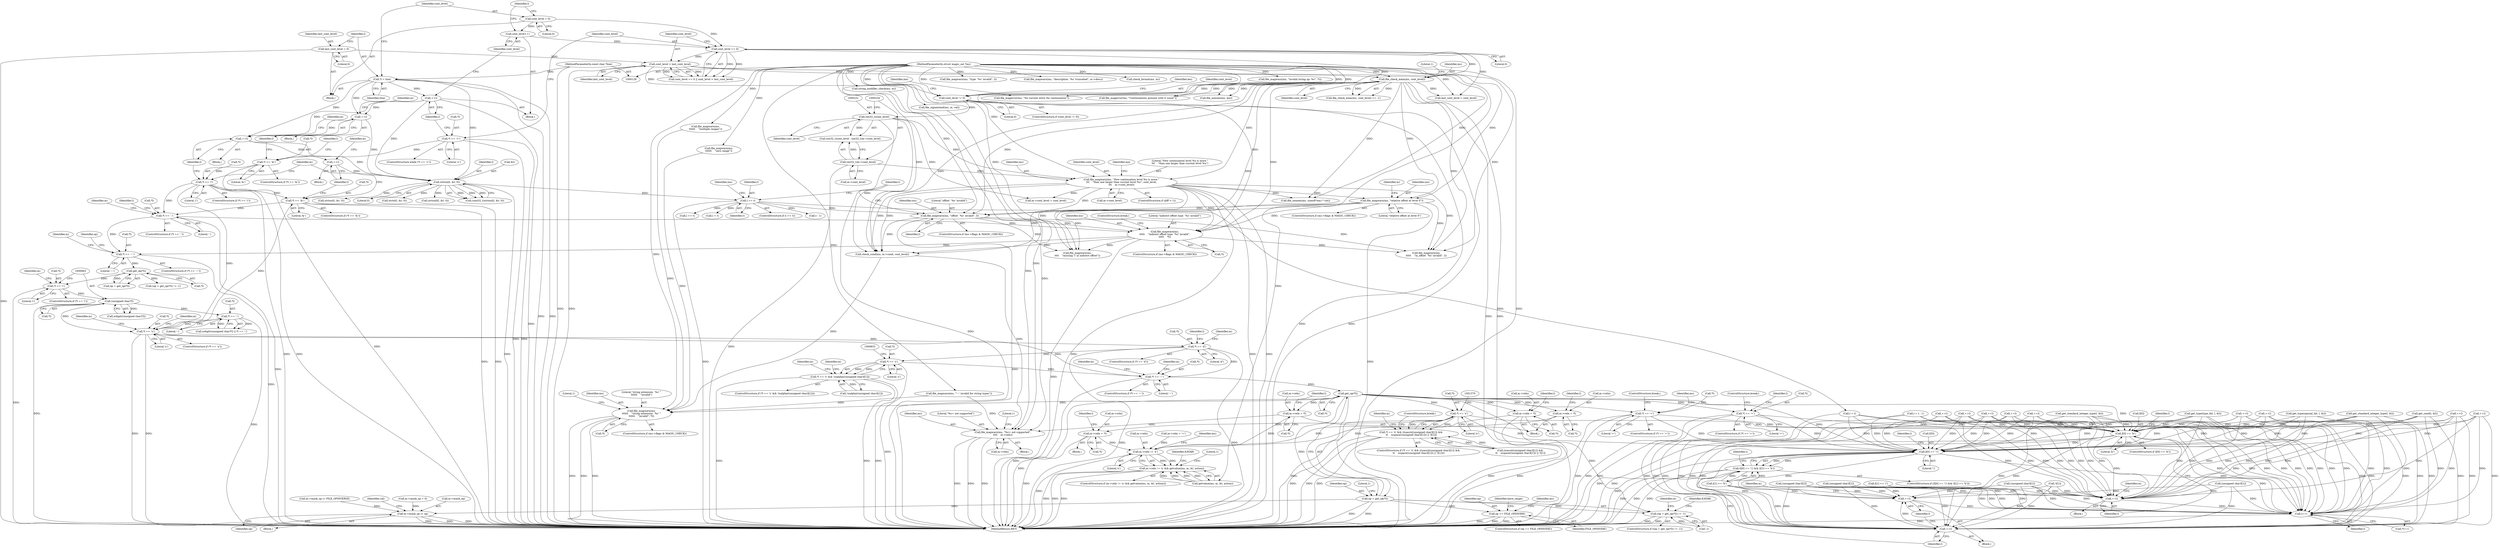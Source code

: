 digraph "0_file_4a284c89d6ef11aca34da65da7d673050a5ea320@pointer" {
"1000750" [label="(Call,*l == 'u')"];
"1000395" [label="(Call,*l == '(')"];
"1000382" [label="(Call,*l == '&')"];
"1000154" [label="(Call,*l == '>')"];
"1000662" [label="(Call,(unsigned char)*l)"];
"1000647" [label="(Call,*l == '(')"];
"1000633" [label="(Call,get_op(*l))"];
"1000617" [label="(Call,*l == '~')"];
"1000506" [label="(Call,*l == '.')"];
"1000425" [label="(Call,*l == '&')"];
"1000603" [label="(Call,file_magwarn(ms,\n\t\t\t\t\t    \"indirect offset type `%c' invalid\",\n\t\t\t\t\t    *l))"];
"1000457" [label="(Call,file_magwarn(ms, \"relative offset at level 0\"))"];
"1000173" [label="(Call,file_check_mem(ms, cont_level))"];
"1000130" [label="(MethodParameterIn,struct magic_set *ms)"];
"1000168" [label="(Call,cont_level > last_cont_level)"];
"1000165" [label="(Call,cont_level == 0)"];
"1000150" [label="(Call,cont_level = 0)"];
"1000161" [label="(Call,cont_level++)"];
"1000137" [label="(Call,last_cont_level = 0)"];
"1000242" [label="(Call,file_magwarn(ms, \"New continuation level %u is more \"\n\t\t\t    \"than one larger than current level %u\", cont_level,\n\t\t\t    m->cont_level))"];
"1000230" [label="(Call,(int32_t)cont_level)"];
"1000185" [label="(Call,cont_level != 0)"];
"1000233" [label="(Call,(int32_t)m->cont_level)"];
"1000481" [label="(Call,file_magwarn(ms, \"offset `%s' invalid\", l))"];
"1000472" [label="(Call,l == t)"];
"1000466" [label="(Call,strtoul(l, &t, 0))"];
"1000400" [label="(Call,++l)"];
"1000159" [label="(Call,++l)"];
"1000143" [label="(Call,*l = line)"];
"1000132" [label="(MethodParameterIn,const char *line)"];
"1000387" [label="(Call,++l)"];
"1000430" [label="(Call,++l)"];
"1000666" [label="(Call,*l == '-')"];
"1000811" [label="(Call,*l == 'd')"];
"1000826" [label="(Call,*l == 's')"];
"1000825" [label="(Call,*l == 's' && !isalpha((unsigned char)l[1]))"];
"1000887" [label="(Call,*l == '~')"];
"1000936" [label="(Call,get_op(*l))"];
"1000933" [label="(Call,(op = get_op(*l)) != -1)"];
"1000934" [label="(Call,op = get_op(*l))"];
"1000952" [label="(Call,m->mask_op |= op)"];
"1000982" [label="(Call,op == FILE_OPDIVIDE)"];
"1001234" [label="(Call,file_magwarn(ms,\n\t\t\t\t\t\t    \"string extension `%c' \"\n\t\t\t\t\t\t    \"invalid\", *l))"];
"1001291" [label="(Call,m->reln = *l)"];
"1001312" [label="(Call,file_magwarn(ms, \"%c= not supported\",\n\t\t\t\t    m->reln))"];
"1001396" [label="(Call,m->reln != 'x')"];
"1001395" [label="(Call,m->reln != 'x' && getvalue(ms, m, &l, action))"];
"1001300" [label="(Call,*l == '=')"];
"1001412" [label="(Call,l[0] == '\b')"];
"1001418" [label="(Call,++l)"];
"1001462" [label="(Call,l++)"];
"1001428" [label="(Call,l[0] == '\\')"];
"1001427" [label="(Call,(l[0] == '\\') && (l[1] == 'b'))"];
"1001439" [label="(Call,++l)"];
"1001441" [label="(Call,++l)"];
"1001327" [label="(Call,m->reln = *l)"];
"1001336" [label="(Call,*l == '=')"];
"1001345" [label="(Call,m->reln = *l)"];
"1001362" [label="(Call,*l == 'x')"];
"1001361" [label="(Call,*l == 'x' && ((isascii((unsigned char)l[1]) && \n\t\t    isspace((unsigned char)l[1])) || !l[1]))"];
"1001385" [label="(Call,m->reln = *l)"];
"1001375" [label="(Call,(unsigned char)l[1])"];
"1001335" [label="(ControlStructure,if (*l == '='))"];
"1001441" [label="(Call,++l)"];
"1000242" [label="(Call,file_magwarn(ms, \"New continuation level %u is more \"\n\t\t\t    \"than one larger than current level %u\", cont_level,\n\t\t\t    m->cont_level))"];
"1000311" [label="(Call,m->cont_level = cont_level)"];
"1000145" [label="(Identifier,line)"];
"1000386" [label="(Block,)"];
"1000660" [label="(Call,isdigit((unsigned char)*l) || *l == '-')"];
"1001295" [label="(Call,*l)"];
"1001328" [label="(Call,m->reln)"];
"1000898" [label="(Call,m->mask_op |= FILE_OPINVERSE)"];
"1001313" [label="(Identifier,ms)"];
"1000486" [label="(Identifier,l)"];
"1000617" [label="(Call,*l == '~')"];
"1001343" [label="(ControlStructure,break;)"];
"1000604" [label="(Identifier,ms)"];
"1000186" [label="(Identifier,cont_level)"];
"1000751" [label="(Call,*l)"];
"1000335" [label="(Call,file_oomem(ms, len))"];
"1000946" [label="(Identifier,m)"];
"1000666" [label="(Call,*l == '-')"];
"1001228" [label="(ControlStructure,if (ms->flags & MAGIC_CHECK))"];
"1000170" [label="(Identifier,last_cont_level)"];
"1001292" [label="(Call,m->reln)"];
"1000956" [label="(Identifier,op)"];
"1000150" [label="(Call,cont_level = 0)"];
"1001413" [label="(Call,l[0])"];
"1001387" [label="(Identifier,m)"];
"1000382" [label="(Call,*l == '&')"];
"1000984" [label="(Identifier,FILE_OPDIVIDE)"];
"1001384" [label="(Block,)"];
"1001442" [label="(Identifier,l)"];
"1001291" [label="(Call,m->reln = *l)"];
"1001439" [label="(Call,++l)"];
"1000662" [label="(Call,(unsigned char)*l)"];
"1000166" [label="(Identifier,cont_level)"];
"1000181" [label="(Call,last_cont_level = cont_level)"];
"1001345" [label="(Call,m->reln = *l)"];
"1000757" [label="(Identifier,m)"];
"1000428" [label="(Literal,'&')"];
"1001284" [label="(Identifier,EATAB)"];
"1001463" [label="(Identifier,l)"];
"1001349" [label="(Call,*l)"];
"1000159" [label="(Call,++l)"];
"1000848" [label="(Identifier,m)"];
"1000512" [label="(Identifier,l)"];
"1000934" [label="(Call,op = get_op(*l))"];
"1000856" [label="(Call,get_type(special_tbl, l, &l))"];
"1000825" [label="(Call,*l == 's' && !isalpha((unsigned char)l[1]))"];
"1001361" [label="(Call,*l == 'x' && ((isascii((unsigned char)l[1]) && \n\t\t    isspace((unsigned char)l[1])) || !l[1]))"];
"1001360" [label="(ControlStructure,if (*l == 'x' && ((isascii((unsigned char)l[1]) && \n\t\t    isspace((unsigned char)l[1])) || !l[1])))"];
"1000158" [label="(Block,)"];
"1001380" [label="(Call,!l[1])"];
"1000753" [label="(Literal,'u')"];
"1001433" [label="(Call,l[1] == 'b')"];
"1000458" [label="(Identifier,ms)"];
"1000661" [label="(Call,isdigit((unsigned char)*l))"];
"1001260" [label="(Call,string_modifier_check(ms, m))"];
"1000933" [label="(Call,(op = get_op(*l)) != -1)"];
"1000777" [label="(Call,get_standard_integer_type(l, &l))"];
"1000819" [label="(Call,get_standard_integer_type(l, &l))"];
"1000664" [label="(Call,*l)"];
"1001427" [label="(Call,(l[0] == '\\') && (l[1] == 'b'))"];
"1001033" [label="(Call,strtoul(l, &t, 0))"];
"1001396" [label="(Call,m->reln != 'x')"];
"1001299" [label="(ControlStructure,if (*l == '='))"];
"1000431" [label="(Identifier,l)"];
"1001235" [label="(Identifier,ms)"];
"1000154" [label="(Call,*l == '>')"];
"1000935" [label="(Identifier,op)"];
"1000654" [label="(Identifier,m)"];
"1000139" [label="(Literal,0)"];
"1001394" [label="(ControlStructure,if (m->reln != 'x' && getvalue(ms, m, &l, action)))"];
"1000483" [label="(Literal,\"offset `%s' invalid\")"];
"1000505" [label="(ControlStructure,if (*l == '.'))"];
"1000404" [label="(Identifier,m)"];
"1001049" [label="(Call,t - 1)"];
"1000130" [label="(MethodParameterIn,struct magic_set *ms)"];
"1001273" [label="(Identifier,ms)"];
"1000192" [label="(Identifier,me)"];
"1001237" [label="(Call,*l)"];
"1000470" [label="(Literal,0)"];
"1000472" [label="(Call,l == t)"];
"1001314" [label="(Literal,\"%c= not supported\")"];
"1001435" [label="(Identifier,l)"];
"1000398" [label="(Literal,'(')"];
"1000683" [label="(Call,l == t)"];
"1000832" [label="(Call,(unsigned char)l[1])"];
"1000462" [label="(Identifier,m)"];
"1001537" [label="(MethodReturn,RET)"];
"1000937" [label="(Call,*l)"];
"1000633" [label="(Call,get_op(*l))"];
"1001422" [label="(Identifier,m)"];
"1001386" [label="(Call,m->reln)"];
"1000383" [label="(Call,*l)"];
"1000624" [label="(Identifier,m)"];
"1000830" [label="(Call,!isalpha((unsigned char)l[1]))"];
"1001236" [label="(Literal,\"string extension `%c' \"\n\t\t\t\t\t\t    \"invalid\")"];
"1000175" [label="(Identifier,cont_level)"];
"1000164" [label="(Call,cont_level == 0 || cont_level > last_cont_level)"];
"1001298" [label="(Identifier,l)"];
"1000168" [label="(Call,cont_level > last_cont_level)"];
"1000245" [label="(Identifier,cont_level)"];
"1000597" [label="(ControlStructure,if (ms->flags & MAGIC_CHECK))"];
"1000750" [label="(Call,*l == 'u')"];
"1000646" [label="(ControlStructure,if (*l == '('))"];
"1000506" [label="(Call,*l == '.')"];
"1000485" [label="(Call,l = t)"];
"1000826" [label="(Call,*l == 's')"];
"1000828" [label="(Identifier,l)"];
"1000388" [label="(Identifier,l)"];
"1000451" [label="(ControlStructure,if (ms->flags & MAGIC_CHECK))"];
"1000230" [label="(Call,(int32_t)cont_level)"];
"1000840" [label="(Identifier,m)"];
"1000457" [label="(Call,file_magwarn(ms, \"relative offset at level 0\"))"];
"1001419" [label="(Identifier,l)"];
"1000939" [label="(Call,-1)"];
"1001303" [label="(Literal,'=')"];
"1001047" [label="(Call,l = t - 1)"];
"1000692" [label="(Call,file_magwarn(ms,\n\t\t\t\t\t    \"in_offset `%s' invalid\", l))"];
"1001311" [label="(Block,)"];
"1000138" [label="(Identifier,last_cont_level)"];
"1000252" [label="(Identifier,me)"];
"1001395" [label="(Call,m->reln != 'x' && getvalue(ms, m, &l, action))"];
"1000958" [label="(Identifier,val)"];
"1000196" [label="(Call,file_magerror(ms, \"No current entry for continuation\"))"];
"1001410" [label="(Identifier,EATAB)"];
"1000394" [label="(ControlStructure,if (*l == '('))"];
"1000229" [label="(Call,(int32_t)cont_level - (int32_t)m->cont_level)"];
"1000157" [label="(Literal,'>')"];
"1000940" [label="(Literal,1)"];
"1000387" [label="(Call,++l)"];
"1000677" [label="(Call,strtol(l, &t, 0))"];
"1000983" [label="(Identifier,op)"];
"1000961" [label="(Call,strtoull(l, &t, 0))"];
"1000798" [label="(Call,get_type(type_tbl, l, &l))"];
"1001342" [label="(Identifier,l)"];
"1001276" [label="(Call,file_magwarn(ms, \"invalid string op: %c\", *t))"];
"1000896" [label="(Identifier,m)"];
"1000153" [label="(ControlStructure,while (*l == '>'))"];
"1001251" [label="(Call,(unsigned char)l[2])"];
"1001327" [label="(Call,m->reln = *l)"];
"1000632" [label="(Identifier,op)"];
"1000982" [label="(Call,op == FILE_OPDIVIDE)"];
"1001440" [label="(Identifier,l)"];
"1000874" [label="(Call,file_magwarn(ms, \"type `%s' invalid\", l))"];
"1000887" [label="(Call,*l == '~')"];
"1000173" [label="(Call,file_check_mem(ms, cont_level))"];
"1000156" [label="(Identifier,l)"];
"1001337" [label="(Call,*l)"];
"1001432" [label="(Literal,'\\')"];
"1000484" [label="(Identifier,l)"];
"1000429" [label="(Block,)"];
"1000634" [label="(Call,*l)"];
"1001241" [label="(Literal,1)"];
"1001417" [label="(Block,)"];
"1000187" [label="(Literal,0)"];
"1001412" [label="(Call,l[0] == '\b')"];
"1000731" [label="(Call,get_cond(l, &l))"];
"1001331" [label="(Call,*l)"];
"1001334" [label="(Identifier,l)"];
"1000723" [label="(Call,file_magwarn(ms,\n\t\t\t\t    \"missing ')' in indirect offset\"))"];
"1000172" [label="(Call,file_check_mem(ms, cont_level) == -1)"];
"1000650" [label="(Literal,'(')"];
"1001341" [label="(Call,++l)"];
"1000185" [label="(Call,cont_level != 0)"];
"1000165" [label="(Call,cont_level == 0)"];
"1000232" [label="(Identifier,cont_level)"];
"1000209" [label="(Call,file_magerror(ms, \"Continuations present with 0 count\"))"];
"1001402" [label="(Identifier,ms)"];
"1001416" [label="(Literal,'\b')"];
"1000796" [label="(Identifier,m)"];
"1000161" [label="(Call,cont_level++)"];
"1000608" [label="(ControlStructure,break;)"];
"1000235" [label="(Call,m->cont_level)"];
"1000966" [label="(Call,l = t)"];
"1001336" [label="(Call,*l == '=')"];
"1001385" [label="(Call,m->reln = *l)"];
"1000400" [label="(Call,++l)"];
"1000137" [label="(Call,last_cont_level = 0)"];
"1001321" [label="(Call,++l)"];
"1001391" [label="(Call,++l)"];
"1000817" [label="(Identifier,m)"];
"1000155" [label="(Call,*l)"];
"1000603" [label="(Call,file_magwarn(ms,\n\t\t\t\t\t    \"indirect offset type `%c' invalid\",\n\t\t\t\t\t    *l))"];
"1001426" [label="(ControlStructure,if ((l[0] == '\\') && (l[1] == 'b')))"];
"1001450" [label="(Identifier,i)"];
"1001301" [label="(Call,*l)"];
"1001461" [label="(Call,*l++)"];
"1000144" [label="(Identifier,l)"];
"1000425" [label="(Call,*l == '&')"];
"1000737" [label="(Call,check_cond(ms, m->cond, cont_level))"];
"1000162" [label="(Identifier,cont_level)"];
"1000177" [label="(Literal,1)"];
"1000143" [label="(Call,*l = line)"];
"1000917" [label="(Identifier,m)"];
"1000381" [label="(ControlStructure,if (*l == '&'))"];
"1000881" [label="(Call,m->mask_op = 0)"];
"1001418" [label="(Call,++l)"];
"1001498" [label="(Call,file_magwarn(ms, \"description `%s' truncated\", m->desc))"];
"1000399" [label="(Block,)"];
"1000814" [label="(Literal,'d')"];
"1000509" [label="(Literal,'.')"];
"1000507" [label="(Call,*l)"];
"1000669" [label="(Literal,'-')"];
"1000167" [label="(Literal,0)"];
"1000184" [label="(ControlStructure,if (cont_level != 0))"];
"1001288" [label="(Block,)"];
"1000473" [label="(Identifier,l)"];
"1001315" [label="(Call,m->reln)"];
"1001346" [label="(Call,m->reln)"];
"1000395" [label="(Call,*l == '(')"];
"1000631" [label="(Call,op = get_op(*l))"];
"1000618" [label="(Call,*l)"];
"1000606" [label="(Call,*l)"];
"1000481" [label="(Call,file_magwarn(ms, \"offset `%s' invalid\", l))"];
"1000459" [label="(Literal,\"relative offset at level 0\")"];
"1000174" [label="(Identifier,ms)"];
"1000474" [label="(Identifier,t)"];
"1000932" [label="(ControlStructure,if ((op = get_op(*l)) != -1))"];
"1001323" [label="(ControlStructure,break;)"];
"1000843" [label="(Call,++l)"];
"1001430" [label="(Identifier,l)"];
"1000616" [label="(ControlStructure,if (*l == '~'))"];
"1000913" [label="(Call,++l)"];
"1001401" [label="(Call,getvalue(ms, m, &l, action))"];
"1000466" [label="(Call,strtoul(l, &t, 0))"];
"1000810" [label="(ControlStructure,if (*l == 'd'))"];
"1000397" [label="(Identifier,l)"];
"1000238" [label="(ControlStructure,if (diff > 1))"];
"1001462" [label="(Call,l++)"];
"1000605" [label="(Literal,\"indirect offset type `%c' invalid\")"];
"1000246" [label="(Call,m->cont_level)"];
"1000630" [label="(Call,(op = get_op(*l)) != -1)"];
"1000151" [label="(Identifier,cont_level)"];
"1000824" [label="(ControlStructure,if (*l == 's' && !isalpha((unsigned char)l[1])))"];
"1000482" [label="(Identifier,ms)"];
"1000827" [label="(Call,*l)"];
"1000160" [label="(Identifier,l)"];
"1000811" [label="(Call,*l == 'd')"];
"1001312" [label="(Call,file_magwarn(ms, \"%c= not supported\",\n\t\t\t\t    m->reln))"];
"1000948" [label="(Block,)"];
"1001366" [label="(Call,(isascii((unsigned char)l[1]) && \n\t\t    isspace((unsigned char)l[1])) || !l[1])"];
"1000981" [label="(ControlStructure,if (op == FILE_OPDIVIDE))"];
"1000749" [label="(ControlStructure,if (*l == 'u'))"];
"1000268" [label="(Call,file_oomem(ms, sizeof(*nm) * cnt))"];
"1001513" [label="(Call,check_format(ms, m))"];
"1001300" [label="(Call,*l == '=')"];
"1000988" [label="(Identifier,have_range)"];
"1001339" [label="(Literal,'=')"];
"1001363" [label="(Call,*l)"];
"1001393" [label="(ControlStructure,break;)"];
"1000936" [label="(Call,get_op(*l))"];
"1001389" [label="(Call,*l)"];
"1001234" [label="(Call,file_magwarn(ms,\n\t\t\t\t\t\t    \"string extension `%c' \"\n\t\t\t\t\t\t    \"invalid\", *l))"];
"1000812" [label="(Call,*l)"];
"1001445" [label="(Identifier,m)"];
"1001392" [label="(Identifier,l)"];
"1000233" [label="(Call,(int32_t)m->cont_level)"];
"1000952" [label="(Call,m->mask_op |= op)"];
"1000244" [label="(Literal,\"New continuation level %u is more \"\n\t\t\t    \"than one larger than current level %u\")"];
"1001429" [label="(Call,l[0])"];
"1000320" [label="(Identifier,len)"];
"1000667" [label="(Call,*l)"];
"1000953" [label="(Call,m->mask_op)"];
"1000467" [label="(Identifier,l)"];
"1000434" [label="(Identifier,m)"];
"1001409" [label="(Literal,1)"];
"1001308" [label="(Identifier,ms)"];
"1000996" [label="(Call,++l)"];
"1001438" [label="(Block,)"];
"1000973" [label="(Call,file_signextend(ms, m, val))"];
"1001021" [label="(Call,file_magwarn(ms,\n\t\t\t\t\t\t    \"multiple ranges\"))"];
"1001244" [label="(Call,l[1] == '/')"];
"1000385" [label="(Literal,'&')"];
"1000152" [label="(Literal,0)"];
"1001365" [label="(Literal,'x')"];
"1000243" [label="(Identifier,ms)"];
"1000391" [label="(Identifier,m)"];
"1000424" [label="(ControlStructure,if (*l == '&'))"];
"1000890" [label="(Literal,'~')"];
"1001369" [label="(Call,(unsigned char)l[1])"];
"1000401" [label="(Identifier,l)"];
"1000132" [label="(MethodParameterIn,const char *line)"];
"1000478" [label="(Identifier,ms)"];
"1001044" [label="(Call,file_magwarn(ms,\n\t\t\t\t\t\t    \"zero range\"))"];
"1000135" [label="(Block,)"];
"1001428" [label="(Call,l[0] == '\\')"];
"1001400" [label="(Literal,'x')"];
"1001397" [label="(Call,m->reln)"];
"1000396" [label="(Call,*l)"];
"1001351" [label="(Call,++l)"];
"1000886" [label="(ControlStructure,if (*l == '~'))"];
"1000441" [label="(Identifier,m)"];
"1001355" [label="(Call,m->reln = '=')"];
"1000468" [label="(Call,&t)"];
"1001320" [label="(Literal,1)"];
"1000613" [label="(Identifier,m)"];
"1000426" [label="(Call,*l)"];
"1000169" [label="(Identifier,cont_level)"];
"1000464" [label="(Call,(uint32_t)strtoul(l, &t, 0))"];
"1000430" [label="(Call,++l)"];
"1000471" [label="(ControlStructure,if (l == t))"];
"1000829" [label="(Literal,'s')"];
"1001362" [label="(Call,*l == 'x')"];
"1000648" [label="(Call,*l)"];
"1000475" [label="(ControlStructure,if (ms->flags & MAGIC_CHECK))"];
"1000620" [label="(Literal,'~')"];
"1001333" [label="(Call,++l)"];
"1000647" [label="(Call,*l == '(')"];
"1000910" [label="(Call,file_magwarn(ms, \"'~' invalid for string types\"))"];
"1001411" [label="(ControlStructure,if (l[0] == '\b'))"];
"1001352" [label="(Identifier,l)"];
"1000888" [label="(Call,*l)"];
"1001297" [label="(Call,++l)"];
"1000750" -> "1000749"  [label="AST: "];
"1000750" -> "1000753"  [label="CFG: "];
"1000751" -> "1000750"  [label="AST: "];
"1000753" -> "1000750"  [label="AST: "];
"1000757" -> "1000750"  [label="CFG: "];
"1000796" -> "1000750"  [label="CFG: "];
"1000750" -> "1001537"  [label="DDG: "];
"1000750" -> "1001537"  [label="DDG: "];
"1000395" -> "1000750"  [label="DDG: "];
"1000662" -> "1000750"  [label="DDG: "];
"1000425" -> "1000750"  [label="DDG: "];
"1000666" -> "1000750"  [label="DDG: "];
"1000750" -> "1000811"  [label="DDG: "];
"1000750" -> "1000887"  [label="DDG: "];
"1000395" -> "1000394"  [label="AST: "];
"1000395" -> "1000398"  [label="CFG: "];
"1000396" -> "1000395"  [label="AST: "];
"1000398" -> "1000395"  [label="AST: "];
"1000401" -> "1000395"  [label="CFG: "];
"1000441" -> "1000395"  [label="CFG: "];
"1000395" -> "1001537"  [label="DDG: "];
"1000395" -> "1001537"  [label="DDG: "];
"1000382" -> "1000395"  [label="DDG: "];
"1000395" -> "1000425"  [label="DDG: "];
"1000395" -> "1000506"  [label="DDG: "];
"1000382" -> "1000381"  [label="AST: "];
"1000382" -> "1000385"  [label="CFG: "];
"1000383" -> "1000382"  [label="AST: "];
"1000385" -> "1000382"  [label="AST: "];
"1000388" -> "1000382"  [label="CFG: "];
"1000397" -> "1000382"  [label="CFG: "];
"1000382" -> "1001537"  [label="DDG: "];
"1000154" -> "1000382"  [label="DDG: "];
"1000154" -> "1000153"  [label="AST: "];
"1000154" -> "1000157"  [label="CFG: "];
"1000155" -> "1000154"  [label="AST: "];
"1000157" -> "1000154"  [label="AST: "];
"1000160" -> "1000154"  [label="CFG: "];
"1000166" -> "1000154"  [label="CFG: "];
"1000154" -> "1001537"  [label="DDG: "];
"1000154" -> "1001537"  [label="DDG: "];
"1000662" -> "1000661"  [label="AST: "];
"1000662" -> "1000664"  [label="CFG: "];
"1000663" -> "1000662"  [label="AST: "];
"1000664" -> "1000662"  [label="AST: "];
"1000661" -> "1000662"  [label="CFG: "];
"1000662" -> "1001537"  [label="DDG: "];
"1000662" -> "1000661"  [label="DDG: "];
"1000647" -> "1000662"  [label="DDG: "];
"1000662" -> "1000666"  [label="DDG: "];
"1000647" -> "1000646"  [label="AST: "];
"1000647" -> "1000650"  [label="CFG: "];
"1000648" -> "1000647"  [label="AST: "];
"1000650" -> "1000647"  [label="AST: "];
"1000654" -> "1000647"  [label="CFG: "];
"1000663" -> "1000647"  [label="CFG: "];
"1000647" -> "1001537"  [label="DDG: "];
"1000633" -> "1000647"  [label="DDG: "];
"1000633" -> "1000631"  [label="AST: "];
"1000633" -> "1000634"  [label="CFG: "];
"1000634" -> "1000633"  [label="AST: "];
"1000631" -> "1000633"  [label="CFG: "];
"1000633" -> "1000630"  [label="DDG: "];
"1000633" -> "1000631"  [label="DDG: "];
"1000617" -> "1000633"  [label="DDG: "];
"1000617" -> "1000616"  [label="AST: "];
"1000617" -> "1000620"  [label="CFG: "];
"1000618" -> "1000617"  [label="AST: "];
"1000620" -> "1000617"  [label="AST: "];
"1000624" -> "1000617"  [label="CFG: "];
"1000632" -> "1000617"  [label="CFG: "];
"1000617" -> "1001537"  [label="DDG: "];
"1000506" -> "1000617"  [label="DDG: "];
"1000603" -> "1000617"  [label="DDG: "];
"1000506" -> "1000505"  [label="AST: "];
"1000506" -> "1000509"  [label="CFG: "];
"1000507" -> "1000506"  [label="AST: "];
"1000509" -> "1000506"  [label="AST: "];
"1000512" -> "1000506"  [label="CFG: "];
"1000613" -> "1000506"  [label="CFG: "];
"1000506" -> "1001537"  [label="DDG: "];
"1000425" -> "1000506"  [label="DDG: "];
"1000506" -> "1000603"  [label="DDG: "];
"1000425" -> "1000424"  [label="AST: "];
"1000425" -> "1000428"  [label="CFG: "];
"1000426" -> "1000425"  [label="AST: "];
"1000428" -> "1000425"  [label="AST: "];
"1000431" -> "1000425"  [label="CFG: "];
"1000441" -> "1000425"  [label="CFG: "];
"1000425" -> "1001537"  [label="DDG: "];
"1000425" -> "1001537"  [label="DDG: "];
"1000603" -> "1000597"  [label="AST: "];
"1000603" -> "1000606"  [label="CFG: "];
"1000604" -> "1000603"  [label="AST: "];
"1000605" -> "1000603"  [label="AST: "];
"1000606" -> "1000603"  [label="AST: "];
"1000608" -> "1000603"  [label="CFG: "];
"1000603" -> "1001537"  [label="DDG: "];
"1000457" -> "1000603"  [label="DDG: "];
"1000481" -> "1000603"  [label="DDG: "];
"1000173" -> "1000603"  [label="DDG: "];
"1000242" -> "1000603"  [label="DDG: "];
"1000130" -> "1000603"  [label="DDG: "];
"1000603" -> "1000692"  [label="DDG: "];
"1000603" -> "1000723"  [label="DDG: "];
"1000603" -> "1000737"  [label="DDG: "];
"1000457" -> "1000451"  [label="AST: "];
"1000457" -> "1000459"  [label="CFG: "];
"1000458" -> "1000457"  [label="AST: "];
"1000459" -> "1000457"  [label="AST: "];
"1000462" -> "1000457"  [label="CFG: "];
"1000457" -> "1001537"  [label="DDG: "];
"1000173" -> "1000457"  [label="DDG: "];
"1000242" -> "1000457"  [label="DDG: "];
"1000130" -> "1000457"  [label="DDG: "];
"1000457" -> "1000481"  [label="DDG: "];
"1000457" -> "1000692"  [label="DDG: "];
"1000457" -> "1000723"  [label="DDG: "];
"1000457" -> "1000737"  [label="DDG: "];
"1000173" -> "1000172"  [label="AST: "];
"1000173" -> "1000175"  [label="CFG: "];
"1000174" -> "1000173"  [label="AST: "];
"1000175" -> "1000173"  [label="AST: "];
"1000177" -> "1000173"  [label="CFG: "];
"1000173" -> "1001537"  [label="DDG: "];
"1000173" -> "1001537"  [label="DDG: "];
"1000173" -> "1000172"  [label="DDG: "];
"1000173" -> "1000172"  [label="DDG: "];
"1000130" -> "1000173"  [label="DDG: "];
"1000168" -> "1000173"  [label="DDG: "];
"1000165" -> "1000173"  [label="DDG: "];
"1000173" -> "1000181"  [label="DDG: "];
"1000173" -> "1000185"  [label="DDG: "];
"1000173" -> "1000196"  [label="DDG: "];
"1000173" -> "1000209"  [label="DDG: "];
"1000173" -> "1000242"  [label="DDG: "];
"1000173" -> "1000268"  [label="DDG: "];
"1000173" -> "1000335"  [label="DDG: "];
"1000173" -> "1000481"  [label="DDG: "];
"1000173" -> "1000692"  [label="DDG: "];
"1000173" -> "1000723"  [label="DDG: "];
"1000173" -> "1000737"  [label="DDG: "];
"1000130" -> "1000129"  [label="AST: "];
"1000130" -> "1001537"  [label="DDG: "];
"1000130" -> "1000196"  [label="DDG: "];
"1000130" -> "1000209"  [label="DDG: "];
"1000130" -> "1000242"  [label="DDG: "];
"1000130" -> "1000268"  [label="DDG: "];
"1000130" -> "1000335"  [label="DDG: "];
"1000130" -> "1000481"  [label="DDG: "];
"1000130" -> "1000692"  [label="DDG: "];
"1000130" -> "1000723"  [label="DDG: "];
"1000130" -> "1000737"  [label="DDG: "];
"1000130" -> "1000874"  [label="DDG: "];
"1000130" -> "1000910"  [label="DDG: "];
"1000130" -> "1000973"  [label="DDG: "];
"1000130" -> "1001021"  [label="DDG: "];
"1000130" -> "1001044"  [label="DDG: "];
"1000130" -> "1001234"  [label="DDG: "];
"1000130" -> "1001260"  [label="DDG: "];
"1000130" -> "1001276"  [label="DDG: "];
"1000130" -> "1001312"  [label="DDG: "];
"1000130" -> "1001401"  [label="DDG: "];
"1000130" -> "1001498"  [label="DDG: "];
"1000130" -> "1001513"  [label="DDG: "];
"1000168" -> "1000164"  [label="AST: "];
"1000168" -> "1000170"  [label="CFG: "];
"1000169" -> "1000168"  [label="AST: "];
"1000170" -> "1000168"  [label="AST: "];
"1000164" -> "1000168"  [label="CFG: "];
"1000168" -> "1001537"  [label="DDG: "];
"1000168" -> "1000164"  [label="DDG: "];
"1000168" -> "1000164"  [label="DDG: "];
"1000165" -> "1000168"  [label="DDG: "];
"1000137" -> "1000168"  [label="DDG: "];
"1000168" -> "1000181"  [label="DDG: "];
"1000168" -> "1000185"  [label="DDG: "];
"1000165" -> "1000164"  [label="AST: "];
"1000165" -> "1000167"  [label="CFG: "];
"1000166" -> "1000165"  [label="AST: "];
"1000167" -> "1000165"  [label="AST: "];
"1000169" -> "1000165"  [label="CFG: "];
"1000164" -> "1000165"  [label="CFG: "];
"1000165" -> "1000164"  [label="DDG: "];
"1000165" -> "1000164"  [label="DDG: "];
"1000150" -> "1000165"  [label="DDG: "];
"1000161" -> "1000165"  [label="DDG: "];
"1000165" -> "1000181"  [label="DDG: "];
"1000165" -> "1000185"  [label="DDG: "];
"1000150" -> "1000135"  [label="AST: "];
"1000150" -> "1000152"  [label="CFG: "];
"1000151" -> "1000150"  [label="AST: "];
"1000152" -> "1000150"  [label="AST: "];
"1000156" -> "1000150"  [label="CFG: "];
"1000150" -> "1000161"  [label="DDG: "];
"1000161" -> "1000158"  [label="AST: "];
"1000161" -> "1000162"  [label="CFG: "];
"1000162" -> "1000161"  [label="AST: "];
"1000156" -> "1000161"  [label="CFG: "];
"1000137" -> "1000135"  [label="AST: "];
"1000137" -> "1000139"  [label="CFG: "];
"1000138" -> "1000137"  [label="AST: "];
"1000139" -> "1000137"  [label="AST: "];
"1000144" -> "1000137"  [label="CFG: "];
"1000137" -> "1001537"  [label="DDG: "];
"1000242" -> "1000238"  [label="AST: "];
"1000242" -> "1000246"  [label="CFG: "];
"1000243" -> "1000242"  [label="AST: "];
"1000244" -> "1000242"  [label="AST: "];
"1000245" -> "1000242"  [label="AST: "];
"1000246" -> "1000242"  [label="AST: "];
"1000252" -> "1000242"  [label="CFG: "];
"1000242" -> "1001537"  [label="DDG: "];
"1000242" -> "1001537"  [label="DDG: "];
"1000242" -> "1001537"  [label="DDG: "];
"1000230" -> "1000242"  [label="DDG: "];
"1000233" -> "1000242"  [label="DDG: "];
"1000242" -> "1000268"  [label="DDG: "];
"1000242" -> "1000311"  [label="DDG: "];
"1000242" -> "1000481"  [label="DDG: "];
"1000242" -> "1000692"  [label="DDG: "];
"1000242" -> "1000723"  [label="DDG: "];
"1000242" -> "1000737"  [label="DDG: "];
"1000242" -> "1000737"  [label="DDG: "];
"1000230" -> "1000229"  [label="AST: "];
"1000230" -> "1000232"  [label="CFG: "];
"1000231" -> "1000230"  [label="AST: "];
"1000232" -> "1000230"  [label="AST: "];
"1000234" -> "1000230"  [label="CFG: "];
"1000230" -> "1001537"  [label="DDG: "];
"1000230" -> "1000229"  [label="DDG: "];
"1000185" -> "1000230"  [label="DDG: "];
"1000230" -> "1000311"  [label="DDG: "];
"1000230" -> "1000737"  [label="DDG: "];
"1000185" -> "1000184"  [label="AST: "];
"1000185" -> "1000187"  [label="CFG: "];
"1000186" -> "1000185"  [label="AST: "];
"1000187" -> "1000185"  [label="AST: "];
"1000192" -> "1000185"  [label="CFG: "];
"1000320" -> "1000185"  [label="CFG: "];
"1000185" -> "1001537"  [label="DDG: "];
"1000185" -> "1001537"  [label="DDG: "];
"1000233" -> "1000229"  [label="AST: "];
"1000233" -> "1000235"  [label="CFG: "];
"1000234" -> "1000233"  [label="AST: "];
"1000235" -> "1000233"  [label="AST: "];
"1000229" -> "1000233"  [label="CFG: "];
"1000233" -> "1001537"  [label="DDG: "];
"1000233" -> "1000229"  [label="DDG: "];
"1000481" -> "1000475"  [label="AST: "];
"1000481" -> "1000484"  [label="CFG: "];
"1000482" -> "1000481"  [label="AST: "];
"1000483" -> "1000481"  [label="AST: "];
"1000484" -> "1000481"  [label="AST: "];
"1000486" -> "1000481"  [label="CFG: "];
"1000481" -> "1001537"  [label="DDG: "];
"1000472" -> "1000481"  [label="DDG: "];
"1000481" -> "1000692"  [label="DDG: "];
"1000481" -> "1000723"  [label="DDG: "];
"1000481" -> "1000737"  [label="DDG: "];
"1000472" -> "1000471"  [label="AST: "];
"1000472" -> "1000474"  [label="CFG: "];
"1000473" -> "1000472"  [label="AST: "];
"1000474" -> "1000472"  [label="AST: "];
"1000478" -> "1000472"  [label="CFG: "];
"1000486" -> "1000472"  [label="CFG: "];
"1000472" -> "1001537"  [label="DDG: "];
"1000466" -> "1000472"  [label="DDG: "];
"1000472" -> "1000485"  [label="DDG: "];
"1000472" -> "1000683"  [label="DDG: "];
"1000472" -> "1000966"  [label="DDG: "];
"1000472" -> "1001049"  [label="DDG: "];
"1000466" -> "1000464"  [label="AST: "];
"1000466" -> "1000470"  [label="CFG: "];
"1000467" -> "1000466"  [label="AST: "];
"1000468" -> "1000466"  [label="AST: "];
"1000470" -> "1000466"  [label="AST: "];
"1000464" -> "1000466"  [label="CFG: "];
"1000466" -> "1001537"  [label="DDG: "];
"1000466" -> "1000464"  [label="DDG: "];
"1000466" -> "1000464"  [label="DDG: "];
"1000466" -> "1000464"  [label="DDG: "];
"1000400" -> "1000466"  [label="DDG: "];
"1000159" -> "1000466"  [label="DDG: "];
"1000143" -> "1000466"  [label="DDG: "];
"1000387" -> "1000466"  [label="DDG: "];
"1000430" -> "1000466"  [label="DDG: "];
"1000466" -> "1000677"  [label="DDG: "];
"1000466" -> "1000961"  [label="DDG: "];
"1000466" -> "1001033"  [label="DDG: "];
"1000400" -> "1000399"  [label="AST: "];
"1000400" -> "1000401"  [label="CFG: "];
"1000401" -> "1000400"  [label="AST: "];
"1000404" -> "1000400"  [label="CFG: "];
"1000159" -> "1000400"  [label="DDG: "];
"1000143" -> "1000400"  [label="DDG: "];
"1000387" -> "1000400"  [label="DDG: "];
"1000400" -> "1000430"  [label="DDG: "];
"1000159" -> "1000158"  [label="AST: "];
"1000159" -> "1000160"  [label="CFG: "];
"1000160" -> "1000159"  [label="AST: "];
"1000162" -> "1000159"  [label="CFG: "];
"1000159" -> "1001537"  [label="DDG: "];
"1000143" -> "1000159"  [label="DDG: "];
"1000159" -> "1000387"  [label="DDG: "];
"1000143" -> "1000135"  [label="AST: "];
"1000143" -> "1000145"  [label="CFG: "];
"1000144" -> "1000143"  [label="AST: "];
"1000145" -> "1000143"  [label="AST: "];
"1000151" -> "1000143"  [label="CFG: "];
"1000143" -> "1001537"  [label="DDG: "];
"1000143" -> "1001537"  [label="DDG: "];
"1000132" -> "1000143"  [label="DDG: "];
"1000143" -> "1000387"  [label="DDG: "];
"1000132" -> "1000129"  [label="AST: "];
"1000132" -> "1001537"  [label="DDG: "];
"1000387" -> "1000386"  [label="AST: "];
"1000387" -> "1000388"  [label="CFG: "];
"1000388" -> "1000387"  [label="AST: "];
"1000391" -> "1000387"  [label="CFG: "];
"1000430" -> "1000429"  [label="AST: "];
"1000430" -> "1000431"  [label="CFG: "];
"1000431" -> "1000430"  [label="AST: "];
"1000434" -> "1000430"  [label="CFG: "];
"1000666" -> "1000660"  [label="AST: "];
"1000666" -> "1000669"  [label="CFG: "];
"1000667" -> "1000666"  [label="AST: "];
"1000669" -> "1000666"  [label="AST: "];
"1000660" -> "1000666"  [label="CFG: "];
"1000666" -> "1001537"  [label="DDG: "];
"1000666" -> "1000660"  [label="DDG: "];
"1000666" -> "1000660"  [label="DDG: "];
"1000811" -> "1000810"  [label="AST: "];
"1000811" -> "1000814"  [label="CFG: "];
"1000812" -> "1000811"  [label="AST: "];
"1000814" -> "1000811"  [label="AST: "];
"1000817" -> "1000811"  [label="CFG: "];
"1000828" -> "1000811"  [label="CFG: "];
"1000811" -> "1001537"  [label="DDG: "];
"1000811" -> "1001537"  [label="DDG: "];
"1000811" -> "1000826"  [label="DDG: "];
"1000811" -> "1000887"  [label="DDG: "];
"1000826" -> "1000825"  [label="AST: "];
"1000826" -> "1000829"  [label="CFG: "];
"1000827" -> "1000826"  [label="AST: "];
"1000829" -> "1000826"  [label="AST: "];
"1000833" -> "1000826"  [label="CFG: "];
"1000825" -> "1000826"  [label="CFG: "];
"1000826" -> "1001537"  [label="DDG: "];
"1000826" -> "1000825"  [label="DDG: "];
"1000826" -> "1000825"  [label="DDG: "];
"1000826" -> "1000887"  [label="DDG: "];
"1000825" -> "1000824"  [label="AST: "];
"1000825" -> "1000830"  [label="CFG: "];
"1000830" -> "1000825"  [label="AST: "];
"1000840" -> "1000825"  [label="CFG: "];
"1000848" -> "1000825"  [label="CFG: "];
"1000825" -> "1001537"  [label="DDG: "];
"1000825" -> "1001537"  [label="DDG: "];
"1000825" -> "1001537"  [label="DDG: "];
"1000830" -> "1000825"  [label="DDG: "];
"1000887" -> "1000886"  [label="AST: "];
"1000887" -> "1000890"  [label="CFG: "];
"1000888" -> "1000887"  [label="AST: "];
"1000890" -> "1000887"  [label="AST: "];
"1000896" -> "1000887"  [label="CFG: "];
"1000917" -> "1000887"  [label="CFG: "];
"1000887" -> "1001537"  [label="DDG: "];
"1000887" -> "1000936"  [label="DDG: "];
"1000936" -> "1000934"  [label="AST: "];
"1000936" -> "1000937"  [label="CFG: "];
"1000937" -> "1000936"  [label="AST: "];
"1000934" -> "1000936"  [label="CFG: "];
"1000936" -> "1001537"  [label="DDG: "];
"1000936" -> "1000933"  [label="DDG: "];
"1000936" -> "1000934"  [label="DDG: "];
"1000936" -> "1001234"  [label="DDG: "];
"1000936" -> "1001291"  [label="DDG: "];
"1000936" -> "1001300"  [label="DDG: "];
"1000936" -> "1001327"  [label="DDG: "];
"1000936" -> "1001336"  [label="DDG: "];
"1000936" -> "1001345"  [label="DDG: "];
"1000936" -> "1001362"  [label="DDG: "];
"1000936" -> "1001412"  [label="DDG: "];
"1000936" -> "1001428"  [label="DDG: "];
"1000933" -> "1000932"  [label="AST: "];
"1000933" -> "1000939"  [label="CFG: "];
"1000934" -> "1000933"  [label="AST: "];
"1000939" -> "1000933"  [label="AST: "];
"1000946" -> "1000933"  [label="CFG: "];
"1001284" -> "1000933"  [label="CFG: "];
"1000933" -> "1001537"  [label="DDG: "];
"1000933" -> "1001537"  [label="DDG: "];
"1000934" -> "1000933"  [label="DDG: "];
"1000939" -> "1000933"  [label="DDG: "];
"1000935" -> "1000934"  [label="AST: "];
"1000940" -> "1000934"  [label="CFG: "];
"1000934" -> "1001537"  [label="DDG: "];
"1000934" -> "1001537"  [label="DDG: "];
"1000934" -> "1000952"  [label="DDG: "];
"1000934" -> "1000982"  [label="DDG: "];
"1000952" -> "1000948"  [label="AST: "];
"1000952" -> "1000956"  [label="CFG: "];
"1000953" -> "1000952"  [label="AST: "];
"1000956" -> "1000952"  [label="AST: "];
"1000958" -> "1000952"  [label="CFG: "];
"1000952" -> "1001537"  [label="DDG: "];
"1000952" -> "1001537"  [label="DDG: "];
"1000952" -> "1001537"  [label="DDG: "];
"1000898" -> "1000952"  [label="DDG: "];
"1000881" -> "1000952"  [label="DDG: "];
"1000982" -> "1000981"  [label="AST: "];
"1000982" -> "1000984"  [label="CFG: "];
"1000983" -> "1000982"  [label="AST: "];
"1000984" -> "1000982"  [label="AST: "];
"1000988" -> "1000982"  [label="CFG: "];
"1001273" -> "1000982"  [label="CFG: "];
"1000982" -> "1001537"  [label="DDG: "];
"1000982" -> "1001537"  [label="DDG: "];
"1000982" -> "1001537"  [label="DDG: "];
"1001234" -> "1001228"  [label="AST: "];
"1001234" -> "1001237"  [label="CFG: "];
"1001235" -> "1001234"  [label="AST: "];
"1001236" -> "1001234"  [label="AST: "];
"1001237" -> "1001234"  [label="AST: "];
"1001241" -> "1001234"  [label="CFG: "];
"1001234" -> "1001537"  [label="DDG: "];
"1001234" -> "1001537"  [label="DDG: "];
"1001234" -> "1001537"  [label="DDG: "];
"1001044" -> "1001234"  [label="DDG: "];
"1000910" -> "1001234"  [label="DDG: "];
"1000737" -> "1001234"  [label="DDG: "];
"1001021" -> "1001234"  [label="DDG: "];
"1001291" -> "1001288"  [label="AST: "];
"1001291" -> "1001295"  [label="CFG: "];
"1001292" -> "1001291"  [label="AST: "];
"1001295" -> "1001291"  [label="AST: "];
"1001298" -> "1001291"  [label="CFG: "];
"1001291" -> "1001312"  [label="DDG: "];
"1001291" -> "1001396"  [label="DDG: "];
"1001312" -> "1001311"  [label="AST: "];
"1001312" -> "1001315"  [label="CFG: "];
"1001313" -> "1001312"  [label="AST: "];
"1001314" -> "1001312"  [label="AST: "];
"1001315" -> "1001312"  [label="AST: "];
"1001320" -> "1001312"  [label="CFG: "];
"1001312" -> "1001537"  [label="DDG: "];
"1001312" -> "1001537"  [label="DDG: "];
"1001312" -> "1001537"  [label="DDG: "];
"1000910" -> "1001312"  [label="DDG: "];
"1000973" -> "1001312"  [label="DDG: "];
"1000737" -> "1001312"  [label="DDG: "];
"1001260" -> "1001312"  [label="DDG: "];
"1001396" -> "1001395"  [label="AST: "];
"1001396" -> "1001400"  [label="CFG: "];
"1001397" -> "1001396"  [label="AST: "];
"1001400" -> "1001396"  [label="AST: "];
"1001402" -> "1001396"  [label="CFG: "];
"1001395" -> "1001396"  [label="CFG: "];
"1001396" -> "1001537"  [label="DDG: "];
"1001396" -> "1001395"  [label="DDG: "];
"1001396" -> "1001395"  [label="DDG: "];
"1001327" -> "1001396"  [label="DDG: "];
"1001355" -> "1001396"  [label="DDG: "];
"1001345" -> "1001396"  [label="DDG: "];
"1001385" -> "1001396"  [label="DDG: "];
"1001395" -> "1001394"  [label="AST: "];
"1001395" -> "1001401"  [label="CFG: "];
"1001401" -> "1001395"  [label="AST: "];
"1001409" -> "1001395"  [label="CFG: "];
"1001410" -> "1001395"  [label="CFG: "];
"1001395" -> "1001537"  [label="DDG: "];
"1001395" -> "1001537"  [label="DDG: "];
"1001395" -> "1001537"  [label="DDG: "];
"1001401" -> "1001395"  [label="DDG: "];
"1001401" -> "1001395"  [label="DDG: "];
"1001401" -> "1001395"  [label="DDG: "];
"1001401" -> "1001395"  [label="DDG: "];
"1001300" -> "1001299"  [label="AST: "];
"1001300" -> "1001303"  [label="CFG: "];
"1001301" -> "1001300"  [label="AST: "];
"1001303" -> "1001300"  [label="AST: "];
"1001308" -> "1001300"  [label="CFG: "];
"1001323" -> "1001300"  [label="CFG: "];
"1001300" -> "1001537"  [label="DDG: "];
"1001300" -> "1001537"  [label="DDG: "];
"1001300" -> "1001412"  [label="DDG: "];
"1001300" -> "1001428"  [label="DDG: "];
"1001412" -> "1001411"  [label="AST: "];
"1001412" -> "1001416"  [label="CFG: "];
"1001413" -> "1001412"  [label="AST: "];
"1001416" -> "1001412"  [label="AST: "];
"1001419" -> "1001412"  [label="CFG: "];
"1001430" -> "1001412"  [label="CFG: "];
"1001412" -> "1001537"  [label="DDG: "];
"1001412" -> "1001537"  [label="DDG: "];
"1000856" -> "1001412"  [label="DDG: "];
"1000843" -> "1001412"  [label="DDG: "];
"1001047" -> "1001412"  [label="DDG: "];
"1000819" -> "1001412"  [label="DDG: "];
"1000966" -> "1001412"  [label="DDG: "];
"1000996" -> "1001412"  [label="DDG: "];
"1000798" -> "1001412"  [label="DDG: "];
"1001321" -> "1001412"  [label="DDG: "];
"1001391" -> "1001412"  [label="DDG: "];
"1000777" -> "1001412"  [label="DDG: "];
"1000913" -> "1001412"  [label="DDG: "];
"1001333" -> "1001412"  [label="DDG: "];
"1001297" -> "1001412"  [label="DDG: "];
"1001341" -> "1001412"  [label="DDG: "];
"1001336" -> "1001412"  [label="DDG: "];
"1001362" -> "1001412"  [label="DDG: "];
"1001351" -> "1001412"  [label="DDG: "];
"1000731" -> "1001412"  [label="DDG: "];
"1001412" -> "1001418"  [label="DDG: "];
"1001412" -> "1001428"  [label="DDG: "];
"1001412" -> "1001462"  [label="DDG: "];
"1001418" -> "1001417"  [label="AST: "];
"1001418" -> "1001419"  [label="CFG: "];
"1001419" -> "1001418"  [label="AST: "];
"1001422" -> "1001418"  [label="CFG: "];
"1001369" -> "1001418"  [label="DDG: "];
"1000832" -> "1001418"  [label="DDG: "];
"1000843" -> "1001418"  [label="DDG: "];
"1001251" -> "1001418"  [label="DDG: "];
"1001047" -> "1001418"  [label="DDG: "];
"1000819" -> "1001418"  [label="DDG: "];
"1000966" -> "1001418"  [label="DDG: "];
"1000996" -> "1001418"  [label="DDG: "];
"1000798" -> "1001418"  [label="DDG: "];
"1001351" -> "1001418"  [label="DDG: "];
"1001321" -> "1001418"  [label="DDG: "];
"1001391" -> "1001418"  [label="DDG: "];
"1000777" -> "1001418"  [label="DDG: "];
"1001333" -> "1001418"  [label="DDG: "];
"1001244" -> "1001418"  [label="DDG: "];
"1000856" -> "1001418"  [label="DDG: "];
"1001375" -> "1001418"  [label="DDG: "];
"1001341" -> "1001418"  [label="DDG: "];
"1000913" -> "1001418"  [label="DDG: "];
"1001380" -> "1001418"  [label="DDG: "];
"1001297" -> "1001418"  [label="DDG: "];
"1000731" -> "1001418"  [label="DDG: "];
"1001418" -> "1001462"  [label="DDG: "];
"1001462" -> "1001461"  [label="AST: "];
"1001462" -> "1001463"  [label="CFG: "];
"1001463" -> "1001462"  [label="AST: "];
"1001461" -> "1001462"  [label="CFG: "];
"1001462" -> "1001537"  [label="DDG: "];
"1001369" -> "1001462"  [label="DDG: "];
"1000843" -> "1001462"  [label="DDG: "];
"1001251" -> "1001462"  [label="DDG: "];
"1001047" -> "1001462"  [label="DDG: "];
"1000819" -> "1001462"  [label="DDG: "];
"1000966" -> "1001462"  [label="DDG: "];
"1000996" -> "1001462"  [label="DDG: "];
"1000798" -> "1001462"  [label="DDG: "];
"1001351" -> "1001462"  [label="DDG: "];
"1001321" -> "1001462"  [label="DDG: "];
"1001391" -> "1001462"  [label="DDG: "];
"1001441" -> "1001462"  [label="DDG: "];
"1000777" -> "1001462"  [label="DDG: "];
"1001333" -> "1001462"  [label="DDG: "];
"1001244" -> "1001462"  [label="DDG: "];
"1000856" -> "1001462"  [label="DDG: "];
"1001375" -> "1001462"  [label="DDG: "];
"1001428" -> "1001462"  [label="DDG: "];
"1000832" -> "1001462"  [label="DDG: "];
"1001341" -> "1001462"  [label="DDG: "];
"1000913" -> "1001462"  [label="DDG: "];
"1001380" -> "1001462"  [label="DDG: "];
"1001433" -> "1001462"  [label="DDG: "];
"1001297" -> "1001462"  [label="DDG: "];
"1000731" -> "1001462"  [label="DDG: "];
"1001428" -> "1001427"  [label="AST: "];
"1001428" -> "1001432"  [label="CFG: "];
"1001429" -> "1001428"  [label="AST: "];
"1001432" -> "1001428"  [label="AST: "];
"1001435" -> "1001428"  [label="CFG: "];
"1001427" -> "1001428"  [label="CFG: "];
"1001428" -> "1001537"  [label="DDG: "];
"1001428" -> "1001427"  [label="DDG: "];
"1001428" -> "1001427"  [label="DDG: "];
"1000856" -> "1001428"  [label="DDG: "];
"1000843" -> "1001428"  [label="DDG: "];
"1001047" -> "1001428"  [label="DDG: "];
"1000819" -> "1001428"  [label="DDG: "];
"1000966" -> "1001428"  [label="DDG: "];
"1000996" -> "1001428"  [label="DDG: "];
"1000798" -> "1001428"  [label="DDG: "];
"1001321" -> "1001428"  [label="DDG: "];
"1001391" -> "1001428"  [label="DDG: "];
"1000777" -> "1001428"  [label="DDG: "];
"1000913" -> "1001428"  [label="DDG: "];
"1001333" -> "1001428"  [label="DDG: "];
"1001341" -> "1001428"  [label="DDG: "];
"1001336" -> "1001428"  [label="DDG: "];
"1001362" -> "1001428"  [label="DDG: "];
"1001351" -> "1001428"  [label="DDG: "];
"1001297" -> "1001428"  [label="DDG: "];
"1000731" -> "1001428"  [label="DDG: "];
"1001428" -> "1001439"  [label="DDG: "];
"1001428" -> "1001441"  [label="DDG: "];
"1001427" -> "1001426"  [label="AST: "];
"1001427" -> "1001433"  [label="CFG: "];
"1001433" -> "1001427"  [label="AST: "];
"1001440" -> "1001427"  [label="CFG: "];
"1001450" -> "1001427"  [label="CFG: "];
"1001427" -> "1001537"  [label="DDG: "];
"1001427" -> "1001537"  [label="DDG: "];
"1001427" -> "1001537"  [label="DDG: "];
"1001433" -> "1001427"  [label="DDG: "];
"1001433" -> "1001427"  [label="DDG: "];
"1001439" -> "1001438"  [label="AST: "];
"1001439" -> "1001440"  [label="CFG: "];
"1001440" -> "1001439"  [label="AST: "];
"1001442" -> "1001439"  [label="CFG: "];
"1001369" -> "1001439"  [label="DDG: "];
"1000843" -> "1001439"  [label="DDG: "];
"1001251" -> "1001439"  [label="DDG: "];
"1001047" -> "1001439"  [label="DDG: "];
"1000819" -> "1001439"  [label="DDG: "];
"1000966" -> "1001439"  [label="DDG: "];
"1000996" -> "1001439"  [label="DDG: "];
"1000798" -> "1001439"  [label="DDG: "];
"1001351" -> "1001439"  [label="DDG: "];
"1001321" -> "1001439"  [label="DDG: "];
"1001391" -> "1001439"  [label="DDG: "];
"1000777" -> "1001439"  [label="DDG: "];
"1001333" -> "1001439"  [label="DDG: "];
"1001244" -> "1001439"  [label="DDG: "];
"1000856" -> "1001439"  [label="DDG: "];
"1001375" -> "1001439"  [label="DDG: "];
"1000832" -> "1001439"  [label="DDG: "];
"1001341" -> "1001439"  [label="DDG: "];
"1000913" -> "1001439"  [label="DDG: "];
"1001380" -> "1001439"  [label="DDG: "];
"1001433" -> "1001439"  [label="DDG: "];
"1001297" -> "1001439"  [label="DDG: "];
"1000731" -> "1001439"  [label="DDG: "];
"1001439" -> "1001441"  [label="DDG: "];
"1001441" -> "1001438"  [label="AST: "];
"1001441" -> "1001442"  [label="CFG: "];
"1001442" -> "1001441"  [label="AST: "];
"1001445" -> "1001441"  [label="CFG: "];
"1001375" -> "1001441"  [label="DDG: "];
"1001369" -> "1001441"  [label="DDG: "];
"1001251" -> "1001441"  [label="DDG: "];
"1001380" -> "1001441"  [label="DDG: "];
"1001244" -> "1001441"  [label="DDG: "];
"1001433" -> "1001441"  [label="DDG: "];
"1000832" -> "1001441"  [label="DDG: "];
"1001327" -> "1001288"  [label="AST: "];
"1001327" -> "1001331"  [label="CFG: "];
"1001328" -> "1001327"  [label="AST: "];
"1001331" -> "1001327"  [label="AST: "];
"1001334" -> "1001327"  [label="CFG: "];
"1001336" -> "1001335"  [label="AST: "];
"1001336" -> "1001339"  [label="CFG: "];
"1001337" -> "1001336"  [label="AST: "];
"1001339" -> "1001336"  [label="AST: "];
"1001342" -> "1001336"  [label="CFG: "];
"1001343" -> "1001336"  [label="CFG: "];
"1001336" -> "1001537"  [label="DDG: "];
"1001336" -> "1001537"  [label="DDG: "];
"1001345" -> "1001288"  [label="AST: "];
"1001345" -> "1001349"  [label="CFG: "];
"1001346" -> "1001345"  [label="AST: "];
"1001349" -> "1001345"  [label="AST: "];
"1001352" -> "1001345"  [label="CFG: "];
"1001345" -> "1001537"  [label="DDG: "];
"1001362" -> "1001361"  [label="AST: "];
"1001362" -> "1001365"  [label="CFG: "];
"1001363" -> "1001362"  [label="AST: "];
"1001365" -> "1001362"  [label="AST: "];
"1001370" -> "1001362"  [label="CFG: "];
"1001361" -> "1001362"  [label="CFG: "];
"1001362" -> "1001537"  [label="DDG: "];
"1001362" -> "1001361"  [label="DDG: "];
"1001362" -> "1001361"  [label="DDG: "];
"1001362" -> "1001385"  [label="DDG: "];
"1001361" -> "1001360"  [label="AST: "];
"1001361" -> "1001366"  [label="CFG: "];
"1001366" -> "1001361"  [label="AST: "];
"1001387" -> "1001361"  [label="CFG: "];
"1001393" -> "1001361"  [label="CFG: "];
"1001361" -> "1001537"  [label="DDG: "];
"1001361" -> "1001537"  [label="DDG: "];
"1001361" -> "1001537"  [label="DDG: "];
"1001366" -> "1001361"  [label="DDG: "];
"1001366" -> "1001361"  [label="DDG: "];
"1001385" -> "1001384"  [label="AST: "];
"1001385" -> "1001389"  [label="CFG: "];
"1001386" -> "1001385"  [label="AST: "];
"1001389" -> "1001385"  [label="AST: "];
"1001392" -> "1001385"  [label="CFG: "];
"1001385" -> "1001537"  [label="DDG: "];
}
